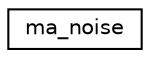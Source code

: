 digraph "Graphical Class Hierarchy"
{
 // LATEX_PDF_SIZE
  edge [fontname="Helvetica",fontsize="10",labelfontname="Helvetica",labelfontsize="10"];
  node [fontname="Helvetica",fontsize="10",shape=record];
  rankdir="LR";
  Node0 [label="ma_noise",height=0.2,width=0.4,color="black", fillcolor="white", style="filled",URL="$structma__noise.html",tooltip=" "];
}

